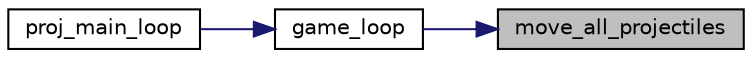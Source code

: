 digraph "move_all_projectiles"
{
 // LATEX_PDF_SIZE
  edge [fontname="Helvetica",fontsize="10",labelfontname="Helvetica",labelfontsize="10"];
  node [fontname="Helvetica",fontsize="10",shape=record];
  rankdir="RL";
  Node1 [label="move_all_projectiles",height=0.2,width=0.4,color="black", fillcolor="grey75", style="filled", fontcolor="black",tooltip="Moves all projectiles."];
  Node1 -> Node2 [dir="back",color="midnightblue",fontsize="10",style="solid",fontname="Helvetica"];
  Node2 [label="game_loop",height=0.2,width=0.4,color="black", fillcolor="white", style="filled",URL="$group__game.html#gabc9e0c89439f64104e8d4327028355d1",tooltip="Core gameplay loop."];
  Node2 -> Node3 [dir="back",color="midnightblue",fontsize="10",style="solid",fontname="Helvetica"];
  Node3 [label="proj_main_loop",height=0.2,width=0.4,color="black", fillcolor="white", style="filled",URL="$proj_8c.html#a2a16f651eccbd248e1ad3b3b924b143b",tooltip=" "];
}
